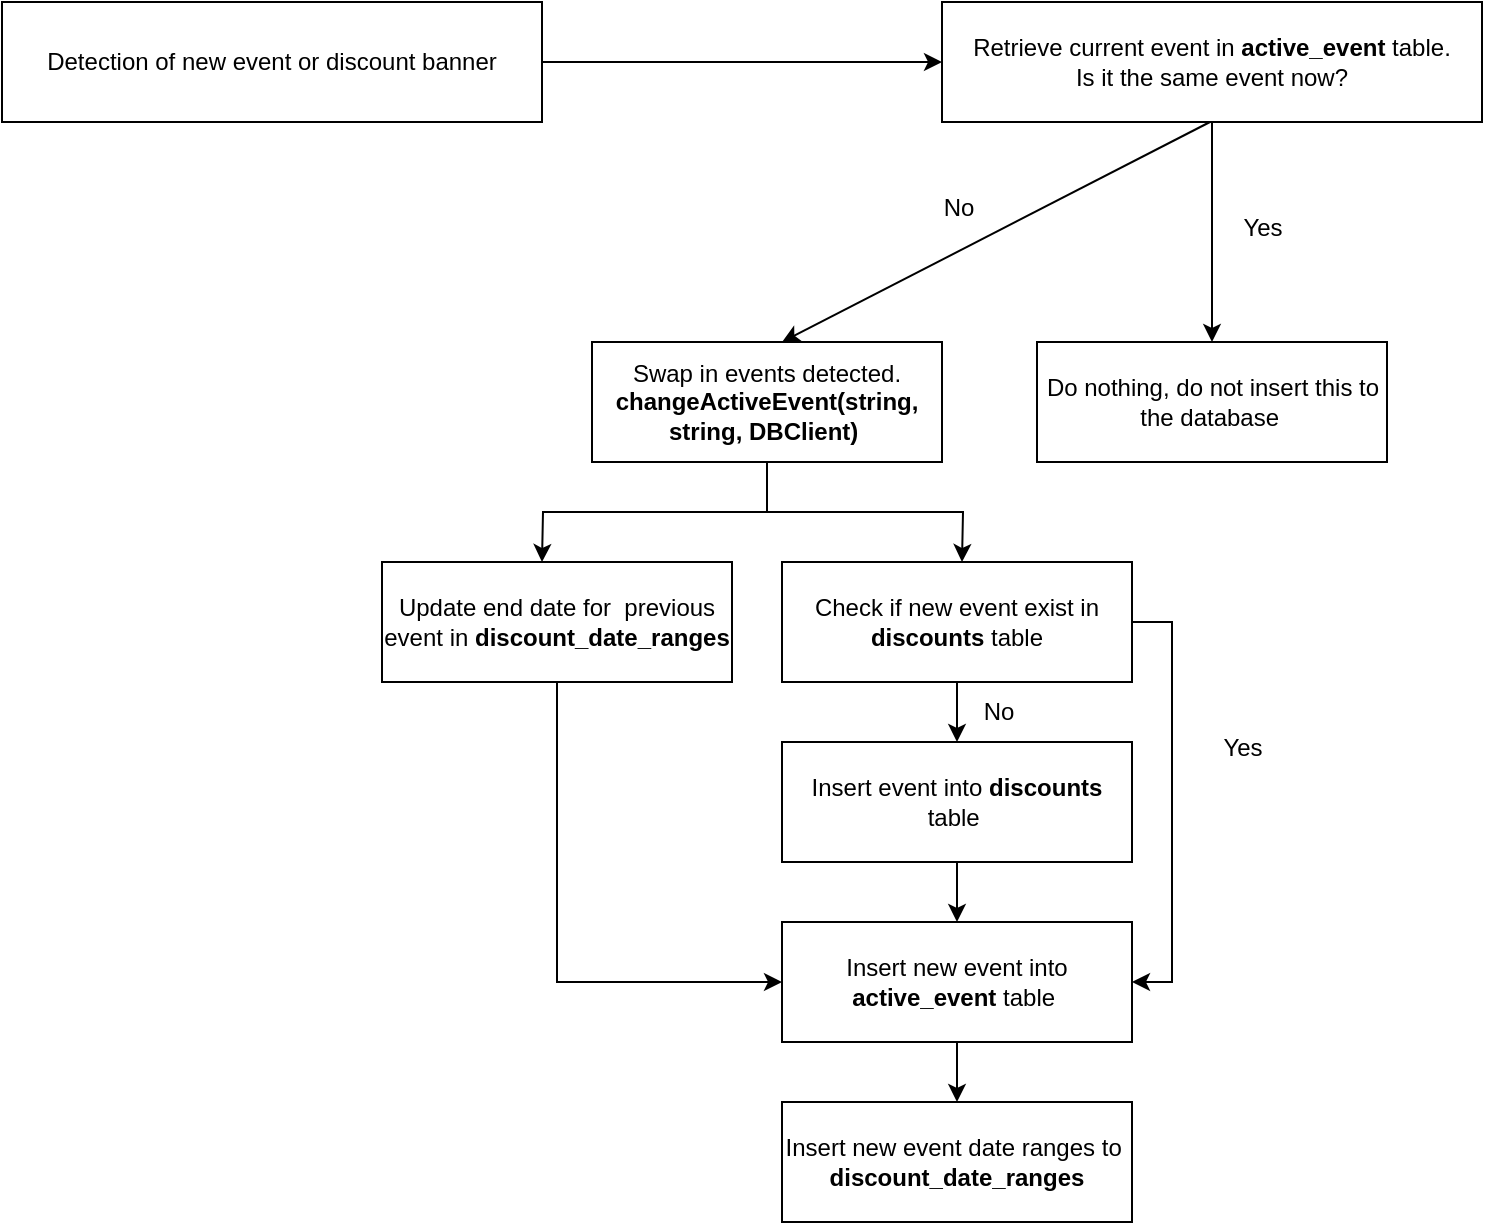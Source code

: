 <mxfile>
    <diagram name="Page-1" id="2YBvvXClWsGukQMizWep">
        <mxGraphModel dx="998" dy="410" grid="1" gridSize="10" guides="1" tooltips="1" connect="1" arrows="1" fold="1" page="1" pageScale="1" pageWidth="850" pageHeight="1100" math="0" shadow="0">
            <root>
                <mxCell id="0"/>
                <mxCell id="1" parent="0"/>
                <mxCell id="DzpxxUs7f1oaUsa0AEz8-1" value="Detection of new event or discount banner" style="rounded=0;whiteSpace=wrap;html=1;" parent="1" vertex="1">
                    <mxGeometry x="20" y="160" width="270" height="60" as="geometry"/>
                </mxCell>
                <mxCell id="DzpxxUs7f1oaUsa0AEz8-2" value="" style="endArrow=classic;html=1;rounded=0;exitX=1;exitY=0.5;exitDx=0;exitDy=0;" parent="1" source="DzpxxUs7f1oaUsa0AEz8-1" edge="1">
                    <mxGeometry width="50" height="50" relative="1" as="geometry">
                        <mxPoint x="400" y="420" as="sourcePoint"/>
                        <mxPoint x="490" y="190" as="targetPoint"/>
                    </mxGeometry>
                </mxCell>
                <mxCell id="DzpxxUs7f1oaUsa0AEz8-3" value="Retrieve current event in &lt;b&gt;active_event &lt;/b&gt;table.&lt;div&gt;Is it the same event now?&lt;/div&gt;" style="rounded=0;whiteSpace=wrap;html=1;" parent="1" vertex="1">
                    <mxGeometry x="490" y="160" width="270" height="60" as="geometry"/>
                </mxCell>
                <mxCell id="DzpxxUs7f1oaUsa0AEz8-4" value="" style="endArrow=classic;html=1;rounded=0;exitX=0.5;exitY=1;exitDx=0;exitDy=0;" parent="1" source="DzpxxUs7f1oaUsa0AEz8-3" edge="1">
                    <mxGeometry width="50" height="50" relative="1" as="geometry">
                        <mxPoint x="300" y="200" as="sourcePoint"/>
                        <mxPoint x="625" y="330" as="targetPoint"/>
                    </mxGeometry>
                </mxCell>
                <mxCell id="DzpxxUs7f1oaUsa0AEz8-5" value="" style="endArrow=classic;html=1;rounded=0;" parent="1" edge="1">
                    <mxGeometry width="50" height="50" relative="1" as="geometry">
                        <mxPoint x="624" y="220" as="sourcePoint"/>
                        <mxPoint x="410" y="330" as="targetPoint"/>
                    </mxGeometry>
                </mxCell>
                <mxCell id="DzpxxUs7f1oaUsa0AEz8-6" value="Yes" style="text;html=1;align=center;verticalAlign=middle;resizable=0;points=[];autosize=1;strokeColor=none;fillColor=none;" parent="1" vertex="1">
                    <mxGeometry x="630" y="258" width="40" height="30" as="geometry"/>
                </mxCell>
                <mxCell id="DzpxxUs7f1oaUsa0AEz8-8" value="Do nothing, do not insert this to the database&amp;nbsp;" style="rounded=0;whiteSpace=wrap;html=1;" parent="1" vertex="1">
                    <mxGeometry x="537.5" y="330" width="175" height="60" as="geometry"/>
                </mxCell>
                <mxCell id="DzpxxUs7f1oaUsa0AEz8-10" style="edgeStyle=orthogonalEdgeStyle;rounded=0;orthogonalLoop=1;jettySize=auto;html=1;exitX=0.5;exitY=1;exitDx=0;exitDy=0;" parent="1" source="DzpxxUs7f1oaUsa0AEz8-9" edge="1">
                    <mxGeometry relative="1" as="geometry">
                        <mxPoint x="290" y="440" as="targetPoint"/>
                    </mxGeometry>
                </mxCell>
                <mxCell id="DzpxxUs7f1oaUsa0AEz8-11" style="edgeStyle=orthogonalEdgeStyle;rounded=0;orthogonalLoop=1;jettySize=auto;html=1;exitX=0.5;exitY=1;exitDx=0;exitDy=0;" parent="1" source="DzpxxUs7f1oaUsa0AEz8-9" edge="1">
                    <mxGeometry relative="1" as="geometry">
                        <mxPoint x="500" y="440" as="targetPoint"/>
                    </mxGeometry>
                </mxCell>
                <mxCell id="DzpxxUs7f1oaUsa0AEz8-9" value="Swap in events detected.&lt;div&gt;&lt;b&gt;changeActiveEvent(string, string, DBClient)&amp;nbsp;&lt;/b&gt;&lt;/div&gt;" style="rounded=0;whiteSpace=wrap;html=1;" parent="1" vertex="1">
                    <mxGeometry x="315" y="330" width="175" height="60" as="geometry"/>
                </mxCell>
                <mxCell id="DzpxxUs7f1oaUsa0AEz8-32" style="edgeStyle=orthogonalEdgeStyle;rounded=0;orthogonalLoop=1;jettySize=auto;html=1;exitX=0.5;exitY=1;exitDx=0;exitDy=0;entryX=0;entryY=0.5;entryDx=0;entryDy=0;" parent="1" source="DzpxxUs7f1oaUsa0AEz8-12" target="DzpxxUs7f1oaUsa0AEz8-20" edge="1">
                    <mxGeometry relative="1" as="geometry"/>
                </mxCell>
                <mxCell id="DzpxxUs7f1oaUsa0AEz8-12" value="Update end date for&amp;nbsp; previous event in &lt;b&gt;discount_date_ranges&lt;/b&gt;" style="rounded=0;whiteSpace=wrap;html=1;" parent="1" vertex="1">
                    <mxGeometry x="210" y="440" width="175" height="60" as="geometry"/>
                </mxCell>
                <mxCell id="DzpxxUs7f1oaUsa0AEz8-17" style="edgeStyle=orthogonalEdgeStyle;rounded=0;orthogonalLoop=1;jettySize=auto;html=1;exitX=0.5;exitY=1;exitDx=0;exitDy=0;entryX=0.5;entryY=0;entryDx=0;entryDy=0;" parent="1" source="DzpxxUs7f1oaUsa0AEz8-13" target="DzpxxUs7f1oaUsa0AEz8-16" edge="1">
                    <mxGeometry relative="1" as="geometry"/>
                </mxCell>
                <mxCell id="DzpxxUs7f1oaUsa0AEz8-21" style="edgeStyle=orthogonalEdgeStyle;rounded=0;orthogonalLoop=1;jettySize=auto;html=1;exitX=1;exitY=0.5;exitDx=0;exitDy=0;entryX=1;entryY=0.5;entryDx=0;entryDy=0;" parent="1" source="DzpxxUs7f1oaUsa0AEz8-13" target="DzpxxUs7f1oaUsa0AEz8-20" edge="1">
                    <mxGeometry relative="1" as="geometry"/>
                </mxCell>
                <mxCell id="DzpxxUs7f1oaUsa0AEz8-13" value="Check if new event exist in &lt;b&gt;discounts &lt;/b&gt;table" style="rounded=0;whiteSpace=wrap;html=1;" parent="1" vertex="1">
                    <mxGeometry x="410" y="440" width="175" height="60" as="geometry"/>
                </mxCell>
                <mxCell id="DzpxxUs7f1oaUsa0AEz8-14" value="No" style="text;html=1;align=center;verticalAlign=middle;resizable=0;points=[];autosize=1;strokeColor=none;fillColor=none;" parent="1" vertex="1">
                    <mxGeometry x="477.5" y="248" width="40" height="30" as="geometry"/>
                </mxCell>
                <mxCell id="DzpxxUs7f1oaUsa0AEz8-23" style="edgeStyle=orthogonalEdgeStyle;rounded=0;orthogonalLoop=1;jettySize=auto;html=1;exitX=0.5;exitY=1;exitDx=0;exitDy=0;entryX=0.5;entryY=0;entryDx=0;entryDy=0;" parent="1" source="DzpxxUs7f1oaUsa0AEz8-16" target="DzpxxUs7f1oaUsa0AEz8-20" edge="1">
                    <mxGeometry relative="1" as="geometry"/>
                </mxCell>
                <mxCell id="DzpxxUs7f1oaUsa0AEz8-16" value="Insert event into &lt;b&gt;discounts &lt;/b&gt;table&amp;nbsp;" style="rounded=0;whiteSpace=wrap;html=1;" parent="1" vertex="1">
                    <mxGeometry x="410" y="530" width="175" height="60" as="geometry"/>
                </mxCell>
                <mxCell id="DzpxxUs7f1oaUsa0AEz8-18" value="No" style="text;html=1;align=center;verticalAlign=middle;resizable=0;points=[];autosize=1;strokeColor=none;fillColor=none;" parent="1" vertex="1">
                    <mxGeometry x="497.5" y="500" width="40" height="30" as="geometry"/>
                </mxCell>
                <mxCell id="DzpxxUs7f1oaUsa0AEz8-33" style="edgeStyle=orthogonalEdgeStyle;rounded=0;orthogonalLoop=1;jettySize=auto;html=1;exitX=0.5;exitY=1;exitDx=0;exitDy=0;entryX=0.5;entryY=0;entryDx=0;entryDy=0;" parent="1" source="DzpxxUs7f1oaUsa0AEz8-20" target="DzpxxUs7f1oaUsa0AEz8-28" edge="1">
                    <mxGeometry relative="1" as="geometry"/>
                </mxCell>
                <mxCell id="DzpxxUs7f1oaUsa0AEz8-20" value="Insert new event into &lt;b&gt;active_event&amp;nbsp;&lt;/b&gt;table&amp;nbsp;" style="rounded=0;whiteSpace=wrap;html=1;" parent="1" vertex="1">
                    <mxGeometry x="410" y="620" width="175" height="60" as="geometry"/>
                </mxCell>
                <mxCell id="DzpxxUs7f1oaUsa0AEz8-22" value="Yes" style="text;html=1;align=center;verticalAlign=middle;resizable=0;points=[];autosize=1;strokeColor=none;fillColor=none;" parent="1" vertex="1">
                    <mxGeometry x="620" y="518" width="40" height="30" as="geometry"/>
                </mxCell>
                <mxCell id="DzpxxUs7f1oaUsa0AEz8-28" value="Insert new event date ranges to&amp;nbsp;&lt;div&gt;&lt;b&gt;discount_date_ranges&lt;/b&gt;&lt;/div&gt;" style="rounded=0;whiteSpace=wrap;html=1;" parent="1" vertex="1">
                    <mxGeometry x="410" y="710" width="175" height="60" as="geometry"/>
                </mxCell>
            </root>
        </mxGraphModel>
    </diagram>
</mxfile>
